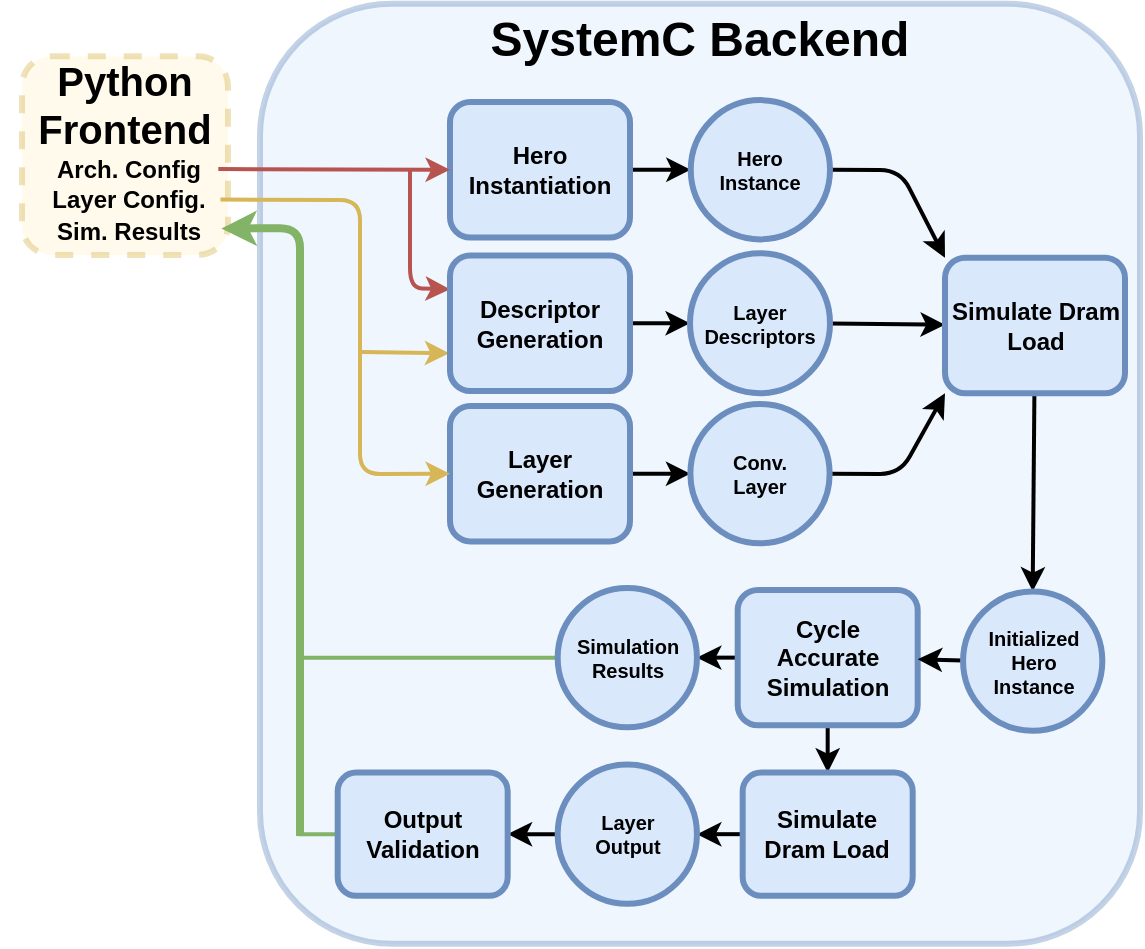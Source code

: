 <mxfile>
    <diagram id="vXxmGxMhgdWPJlRuYWt-" name="Page-1">
        <mxGraphModel dx="1852" dy="6744" grid="1" gridSize="1" guides="1" tooltips="1" connect="1" arrows="1" fold="1" page="1" pageScale="1" pageWidth="850" pageHeight="1100" math="0" shadow="0">
            <root>
                <mxCell id="0"/>
                <mxCell id="1" parent="0"/>
                <mxCell id="2" value="" style="rounded=1;whiteSpace=wrap;html=1;fillColor=#dae8fc;opacity=40;strokeColor=#6c8ebf;glass=0;strokeWidth=3;" parent="1" vertex="1">
                    <mxGeometry x="-1520" y="-6462.15" width="440" height="470" as="geometry"/>
                </mxCell>
                <mxCell id="31" style="edgeStyle=none;html=1;entryX=0;entryY=0.5;entryDx=0;entryDy=0;fontSize=10;startArrow=none;startFill=0;endArrow=classic;endFill=1;strokeWidth=2;" parent="1" source="3" target="14" edge="1">
                    <mxGeometry relative="1" as="geometry"/>
                </mxCell>
                <mxCell id="3" value="Hero Instantiation" style="rounded=1;whiteSpace=wrap;html=1;fillColor=#dae8fc;strokeColor=#6c8ebf;glass=0;strokeWidth=3;verticalAlign=middle;fontStyle=1;fontSize=12;" parent="1" vertex="1">
                    <mxGeometry x="-1425" y="-6412.99" width="90" height="67.74" as="geometry"/>
                </mxCell>
                <mxCell id="23" style="edgeStyle=none;html=1;startArrow=classic;startFill=1;endArrow=none;endFill=0;strokeWidth=2;fillColor=#fff2cc;strokeColor=#d6b656;exitX=-0.004;exitY=0.722;exitDx=0;exitDy=0;exitPerimeter=0;" parent="1" source="4" edge="1">
                    <mxGeometry relative="1" as="geometry">
                        <mxPoint x="-1470" y="-6288" as="targetPoint"/>
                    </mxGeometry>
                </mxCell>
                <mxCell id="24" style="edgeStyle=none;html=1;exitX=0;exitY=0.25;exitDx=0;exitDy=0;startArrow=classic;startFill=1;endArrow=none;endFill=0;strokeWidth=2;fillColor=#f8cecc;strokeColor=#b85450;" parent="1" source="4" edge="1">
                    <mxGeometry relative="1" as="geometry">
                        <mxPoint x="-1445" y="-6379.69" as="targetPoint"/>
                        <Array as="points">
                            <mxPoint x="-1445" y="-6320"/>
                        </Array>
                    </mxGeometry>
                </mxCell>
                <mxCell id="32" style="edgeStyle=none;html=1;entryX=0;entryY=0.5;entryDx=0;entryDy=0;fontSize=10;startArrow=none;startFill=0;endArrow=classic;endFill=1;strokeWidth=2;" parent="1" source="4" target="6" edge="1">
                    <mxGeometry relative="1" as="geometry"/>
                </mxCell>
                <mxCell id="4" value="Descriptor&lt;br&gt;Generation" style="rounded=1;whiteSpace=wrap;html=1;fillColor=#dae8fc;strokeColor=#6c8ebf;glass=0;strokeWidth=3;verticalAlign=middle;fontStyle=1;fontSize=12;" parent="1" vertex="1">
                    <mxGeometry x="-1425" y="-6336.25" width="90" height="67.74" as="geometry"/>
                </mxCell>
                <mxCell id="33" style="edgeStyle=none;html=1;entryX=0;entryY=0.5;entryDx=0;entryDy=0;fontSize=10;startArrow=none;startFill=0;endArrow=classic;endFill=1;strokeWidth=2;" parent="1" source="5" target="25" edge="1">
                    <mxGeometry relative="1" as="geometry"/>
                </mxCell>
                <mxCell id="5" value="Layer Generation" style="rounded=1;whiteSpace=wrap;html=1;fillColor=#dae8fc;strokeColor=#6c8ebf;glass=0;strokeWidth=3;verticalAlign=middle;fontStyle=1;fontSize=12;" parent="1" vertex="1">
                    <mxGeometry x="-1425" y="-6261.02" width="90" height="67.74" as="geometry"/>
                </mxCell>
                <mxCell id="30" style="edgeStyle=none;html=1;fontSize=10;startArrow=none;startFill=0;endArrow=classic;endFill=1;strokeWidth=2;" parent="1" source="6" target="10" edge="1">
                    <mxGeometry relative="1" as="geometry"/>
                </mxCell>
                <mxCell id="6" value="&lt;b style=&quot;font-size: 10px;&quot;&gt;Layer&lt;br style=&quot;font-size: 10px;&quot;&gt;Descriptors&lt;/b&gt;" style="ellipse;whiteSpace=wrap;html=1;aspect=fixed;rounded=1;fontSize=10;strokeWidth=3;fillColor=#dae8fc;strokeColor=#6c8ebf;" parent="1" vertex="1">
                    <mxGeometry x="-1305" y="-6337.38" width="70" height="70" as="geometry"/>
                </mxCell>
                <mxCell id="9" value="SystemC Backend" style="text;html=1;strokeColor=none;fillColor=none;align=center;verticalAlign=middle;whiteSpace=wrap;rounded=0;fontSize=24;fontStyle=1" parent="1" vertex="1">
                    <mxGeometry x="-1430" y="-6460.63" width="260" height="34.07" as="geometry"/>
                </mxCell>
                <mxCell id="62" style="edgeStyle=none;html=1;entryX=0.5;entryY=0;entryDx=0;entryDy=0;fontSize=10;startArrow=none;startFill=0;endArrow=classic;endFill=1;strokeWidth=2;" parent="1" source="10" target="28" edge="1">
                    <mxGeometry relative="1" as="geometry"/>
                </mxCell>
                <mxCell id="10" value="Simulate Dram Load" style="rounded=1;whiteSpace=wrap;html=1;fillColor=#dae8fc;strokeColor=#6c8ebf;glass=0;strokeWidth=3;verticalAlign=middle;fontStyle=1;fontSize=12;" parent="1" vertex="1">
                    <mxGeometry x="-1177.5" y="-6335.12" width="90" height="67.74" as="geometry"/>
                </mxCell>
                <mxCell id="61" style="edgeStyle=none;html=1;entryX=0.5;entryY=0;entryDx=0;entryDy=0;fontSize=10;startArrow=none;startFill=0;endArrow=classic;endFill=1;strokeWidth=2;" parent="1" source="13" target="39" edge="1">
                    <mxGeometry relative="1" as="geometry"/>
                </mxCell>
                <mxCell id="70" style="edgeStyle=none;html=1;entryX=1;entryY=0.5;entryDx=0;entryDy=0;fontSize=10;startArrow=none;startFill=0;endArrow=classic;endFill=1;strokeWidth=2;" parent="1" source="13" target="40" edge="1">
                    <mxGeometry relative="1" as="geometry"/>
                </mxCell>
                <mxCell id="13" value="Cycle &lt;br&gt;Accurate&lt;br&gt;Simulation" style="rounded=1;whiteSpace=wrap;html=1;fillColor=#dae8fc;strokeColor=#6c8ebf;glass=0;strokeWidth=3;verticalAlign=middle;fontStyle=1;fontSize=12;" parent="1" vertex="1">
                    <mxGeometry x="-1281.16" y="-6169.06" width="90" height="67.74" as="geometry"/>
                </mxCell>
                <mxCell id="34" style="edgeStyle=none;html=1;entryX=0;entryY=0;entryDx=0;entryDy=0;fontSize=10;startArrow=none;startFill=0;endArrow=classic;endFill=1;strokeWidth=2;" parent="1" source="14" target="10" edge="1">
                    <mxGeometry relative="1" as="geometry">
                        <Array as="points">
                            <mxPoint x="-1200" y="-6379"/>
                        </Array>
                    </mxGeometry>
                </mxCell>
                <mxCell id="14" value="&lt;b style=&quot;font-size: 10px&quot;&gt;Hero &lt;br&gt;Instance&lt;/b&gt;" style="ellipse;whiteSpace=wrap;html=1;aspect=fixed;rounded=1;fontSize=10;strokeWidth=3;fillColor=#dae8fc;strokeColor=#6c8ebf;" parent="1" vertex="1">
                    <mxGeometry x="-1304.63" y="-6413.94" width="69.63" height="69.63" as="geometry"/>
                </mxCell>
                <mxCell id="21" value="" style="rounded=1;whiteSpace=wrap;html=1;fillColor=#fff2cc;opacity=40;strokeColor=#d6b656;glass=0;strokeWidth=3;dashed=1;" parent="1" vertex="1">
                    <mxGeometry x="-1639" y="-6435.93" width="103" height="99.37" as="geometry"/>
                </mxCell>
                <mxCell id="22" value="Python&lt;br&gt;Frontend" style="text;html=1;strokeColor=none;fillColor=none;align=center;verticalAlign=middle;whiteSpace=wrap;rounded=0;fontSize=20;fontStyle=1" parent="1" vertex="1">
                    <mxGeometry x="-1650" y="-6426.56" width="125" height="30" as="geometry"/>
                </mxCell>
                <mxCell id="15" style="edgeStyle=none;html=1;exitX=0.999;exitY=0.497;exitDx=0;exitDy=0;fontSize=22;startArrow=none;startFill=0;endArrow=classic;endFill=1;strokeWidth=2;fillColor=#f8cecc;strokeColor=#b85450;entryX=0;entryY=0.5;entryDx=0;entryDy=0;exitPerimeter=0;" parent="1" source="18" target="3" edge="1">
                    <mxGeometry relative="1" as="geometry">
                        <mxPoint x="-1563.5" y="-6379.43" as="sourcePoint"/>
                        <mxPoint x="-1496.75" y="-6379.43" as="targetPoint"/>
                    </mxGeometry>
                </mxCell>
                <mxCell id="16" style="edgeStyle=none;html=1;exitX=1.011;exitY=0.509;exitDx=0;exitDy=0;fontSize=22;startArrow=none;startFill=0;endArrow=classic;endFill=1;strokeWidth=2;fillColor=#fff2cc;strokeColor=#d6b656;entryX=0;entryY=0.5;entryDx=0;entryDy=0;exitPerimeter=0;" parent="1" source="17" target="5" edge="1">
                    <mxGeometry relative="1" as="geometry">
                        <mxPoint x="-1563.5" y="-6364.43" as="sourcePoint"/>
                        <mxPoint x="-1496.75" y="-6364.394" as="targetPoint"/>
                        <Array as="points">
                            <mxPoint x="-1470" y="-6364"/>
                            <mxPoint x="-1470" y="-6227"/>
                        </Array>
                    </mxGeometry>
                </mxCell>
                <mxCell id="17" value="Layer Config." style="text;html=1;align=center;verticalAlign=middle;resizable=0;points=[];autosize=1;strokeColor=none;fillColor=none;fontSize=12;fontStyle=1" parent="1" vertex="1">
                    <mxGeometry x="-1630.75" y="-6374.37" width="90" height="20" as="geometry"/>
                </mxCell>
                <mxCell id="18" value="Arch. Config" style="text;html=1;align=center;verticalAlign=middle;resizable=0;points=[];autosize=1;strokeColor=none;fillColor=none;fontSize=12;fontStyle=1" parent="1" vertex="1">
                    <mxGeometry x="-1630.75" y="-6389.43" width="90" height="20" as="geometry"/>
                </mxCell>
                <mxCell id="20" value="Sim. Results" style="text;html=1;align=center;verticalAlign=middle;resizable=0;points=[];autosize=1;strokeColor=none;fillColor=none;fontSize=12;fontStyle=1" parent="1" vertex="1">
                    <mxGeometry x="-1630.75" y="-6358.43" width="90" height="20" as="geometry"/>
                </mxCell>
                <mxCell id="35" style="edgeStyle=none;html=1;entryX=0;entryY=1;entryDx=0;entryDy=0;fontSize=10;startArrow=none;startFill=0;endArrow=classic;endFill=1;strokeWidth=2;" parent="1" source="25" target="10" edge="1">
                    <mxGeometry relative="1" as="geometry">
                        <Array as="points">
                            <mxPoint x="-1200" y="-6227"/>
                        </Array>
                    </mxGeometry>
                </mxCell>
                <mxCell id="25" value="&lt;b style=&quot;font-size: 10px;&quot;&gt;Conv.&lt;br style=&quot;font-size: 10px;&quot;&gt;Layer&lt;/b&gt;" style="ellipse;whiteSpace=wrap;html=1;aspect=fixed;rounded=1;fontSize=10;strokeWidth=3;fillColor=#dae8fc;strokeColor=#6c8ebf;" parent="1" vertex="1">
                    <mxGeometry x="-1304.81" y="-6261.96" width="69.63" height="69.63" as="geometry"/>
                </mxCell>
                <mxCell id="63" style="edgeStyle=none;html=1;fontSize=10;startArrow=none;startFill=0;endArrow=classic;endFill=1;strokeWidth=2;" parent="1" source="28" target="13" edge="1">
                    <mxGeometry relative="1" as="geometry"/>
                </mxCell>
                <mxCell id="28" value="&lt;b style=&quot;font-size: 10px&quot;&gt;Initialized&lt;br style=&quot;font-size: 10px&quot;&gt;Hero&lt;br style=&quot;font-size: 10px&quot;&gt;Instance&lt;/b&gt;" style="ellipse;whiteSpace=wrap;html=1;aspect=fixed;rounded=1;fontSize=10;strokeWidth=3;fillColor=#dae8fc;strokeColor=#6c8ebf;" parent="1" vertex="1">
                    <mxGeometry x="-1168.47" y="-6168.27" width="69.63" height="69.63" as="geometry"/>
                </mxCell>
                <mxCell id="71" style="edgeStyle=none;html=1;entryX=1;entryY=0.5;entryDx=0;entryDy=0;fontSize=10;startArrow=none;startFill=0;endArrow=classic;endFill=1;strokeWidth=2;" parent="1" source="39" target="41" edge="1">
                    <mxGeometry relative="1" as="geometry"/>
                </mxCell>
                <mxCell id="39" value="Simulate &lt;br&gt;Dram Load" style="rounded=1;whiteSpace=wrap;html=1;fillColor=#dae8fc;strokeColor=#6c8ebf;glass=0;strokeWidth=3;verticalAlign=middle;fontStyle=1;fontSize=12;" parent="1" vertex="1">
                    <mxGeometry x="-1278.66" y="-6077.69" width="85" height="61.54" as="geometry"/>
                </mxCell>
                <mxCell id="73" style="edgeStyle=none;html=1;fontSize=10;startArrow=none;startFill=0;endArrow=none;endFill=0;strokeWidth=2;fillColor=#d5e8d4;strokeColor=#82b366;" parent="1" source="40" edge="1">
                    <mxGeometry relative="1" as="geometry">
                        <mxPoint x="-1501.16" y="-6135.11" as="targetPoint"/>
                    </mxGeometry>
                </mxCell>
                <mxCell id="40" value="&lt;b&gt;Simulation Results&lt;/b&gt;" style="ellipse;whiteSpace=wrap;html=1;aspect=fixed;rounded=1;fontSize=10;strokeWidth=3;fillColor=#dae8fc;strokeColor=#6c8ebf;" parent="1" vertex="1">
                    <mxGeometry x="-1371.16" y="-6170.0" width="69.63" height="69.63" as="geometry"/>
                </mxCell>
                <mxCell id="66" style="edgeStyle=none;html=1;fontSize=10;startArrow=none;startFill=0;endArrow=classic;endFill=1;strokeWidth=2;" parent="1" source="41" target="68" edge="1">
                    <mxGeometry relative="1" as="geometry">
                        <mxPoint x="-1451.16" y="-6045.915" as="targetPoint"/>
                    </mxGeometry>
                </mxCell>
                <mxCell id="41" value="&lt;b&gt;Layer &lt;br&gt;Output&lt;/b&gt;" style="ellipse;whiteSpace=wrap;html=1;aspect=fixed;rounded=1;fontSize=10;strokeWidth=3;fillColor=#dae8fc;strokeColor=#6c8ebf;" parent="1" vertex="1">
                    <mxGeometry x="-1371.16" y="-6081.73" width="69.63" height="69.63" as="geometry"/>
                </mxCell>
                <mxCell id="72" style="edgeStyle=none;html=1;entryX=1.016;entryY=0.436;entryDx=0;entryDy=0;entryPerimeter=0;fontSize=10;startArrow=none;startFill=0;endArrow=classic;endFill=1;strokeWidth=4;fillColor=#d5e8d4;strokeColor=#82b366;endSize=5;" parent="1" target="20" edge="1">
                    <mxGeometry relative="1" as="geometry">
                        <mxPoint x="-1500" y="-6046" as="sourcePoint"/>
                        <Array as="points">
                            <mxPoint x="-1500" y="-6350"/>
                        </Array>
                    </mxGeometry>
                </mxCell>
                <mxCell id="75" style="edgeStyle=none;html=1;fontSize=10;startArrow=none;startFill=0;endArrow=none;endFill=0;endSize=5;strokeWidth=2;fillColor=#d5e8d4;strokeColor=#82b366;" parent="1" edge="1">
                    <mxGeometry relative="1" as="geometry">
                        <mxPoint x="-1501.16" y="-6046.92" as="targetPoint"/>
                        <mxPoint x="-1481.16" y="-6046.92" as="sourcePoint"/>
                    </mxGeometry>
                </mxCell>
                <mxCell id="68" value="Output Validation" style="rounded=1;whiteSpace=wrap;html=1;fillColor=#dae8fc;strokeColor=#6c8ebf;glass=0;strokeWidth=3;verticalAlign=middle;fontStyle=1;fontSize=12;" parent="1" vertex="1">
                    <mxGeometry x="-1481.16" y="-6077.69" width="85" height="61.54" as="geometry"/>
                </mxCell>
            </root>
        </mxGraphModel>
    </diagram>
</mxfile>